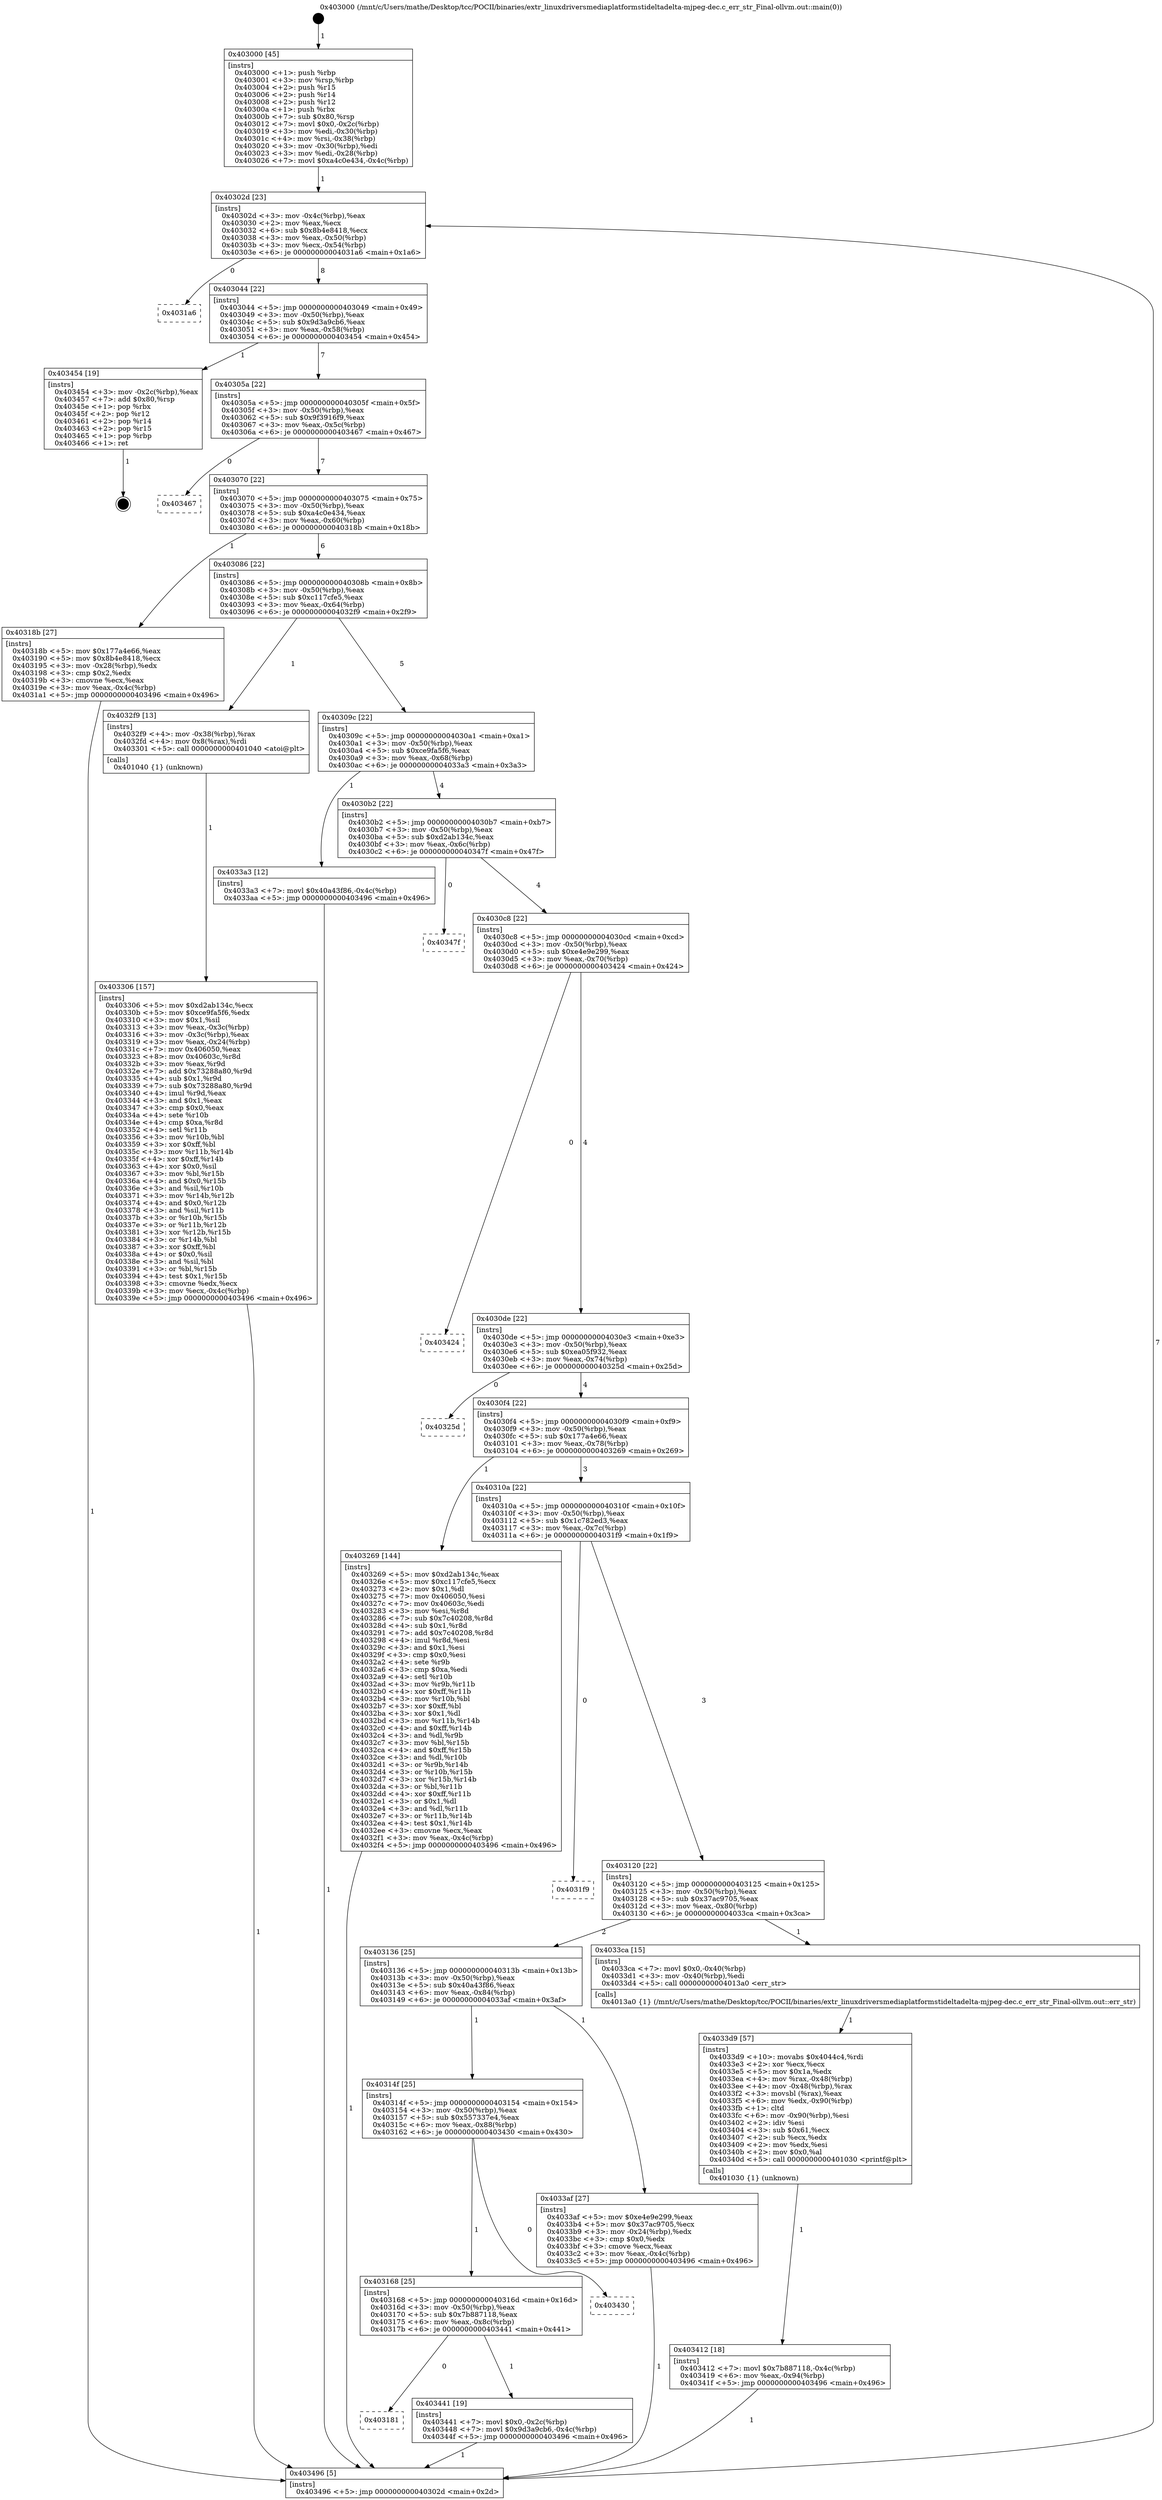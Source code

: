 digraph "0x403000" {
  label = "0x403000 (/mnt/c/Users/mathe/Desktop/tcc/POCII/binaries/extr_linuxdriversmediaplatformstideltadelta-mjpeg-dec.c_err_str_Final-ollvm.out::main(0))"
  labelloc = "t"
  node[shape=record]

  Entry [label="",width=0.3,height=0.3,shape=circle,fillcolor=black,style=filled]
  "0x40302d" [label="{
     0x40302d [23]\l
     | [instrs]\l
     &nbsp;&nbsp;0x40302d \<+3\>: mov -0x4c(%rbp),%eax\l
     &nbsp;&nbsp;0x403030 \<+2\>: mov %eax,%ecx\l
     &nbsp;&nbsp;0x403032 \<+6\>: sub $0x8b4e8418,%ecx\l
     &nbsp;&nbsp;0x403038 \<+3\>: mov %eax,-0x50(%rbp)\l
     &nbsp;&nbsp;0x40303b \<+3\>: mov %ecx,-0x54(%rbp)\l
     &nbsp;&nbsp;0x40303e \<+6\>: je 00000000004031a6 \<main+0x1a6\>\l
  }"]
  "0x4031a6" [label="{
     0x4031a6\l
  }", style=dashed]
  "0x403044" [label="{
     0x403044 [22]\l
     | [instrs]\l
     &nbsp;&nbsp;0x403044 \<+5\>: jmp 0000000000403049 \<main+0x49\>\l
     &nbsp;&nbsp;0x403049 \<+3\>: mov -0x50(%rbp),%eax\l
     &nbsp;&nbsp;0x40304c \<+5\>: sub $0x9d3a9cb6,%eax\l
     &nbsp;&nbsp;0x403051 \<+3\>: mov %eax,-0x58(%rbp)\l
     &nbsp;&nbsp;0x403054 \<+6\>: je 0000000000403454 \<main+0x454\>\l
  }"]
  Exit [label="",width=0.3,height=0.3,shape=circle,fillcolor=black,style=filled,peripheries=2]
  "0x403454" [label="{
     0x403454 [19]\l
     | [instrs]\l
     &nbsp;&nbsp;0x403454 \<+3\>: mov -0x2c(%rbp),%eax\l
     &nbsp;&nbsp;0x403457 \<+7\>: add $0x80,%rsp\l
     &nbsp;&nbsp;0x40345e \<+1\>: pop %rbx\l
     &nbsp;&nbsp;0x40345f \<+2\>: pop %r12\l
     &nbsp;&nbsp;0x403461 \<+2\>: pop %r14\l
     &nbsp;&nbsp;0x403463 \<+2\>: pop %r15\l
     &nbsp;&nbsp;0x403465 \<+1\>: pop %rbp\l
     &nbsp;&nbsp;0x403466 \<+1\>: ret\l
  }"]
  "0x40305a" [label="{
     0x40305a [22]\l
     | [instrs]\l
     &nbsp;&nbsp;0x40305a \<+5\>: jmp 000000000040305f \<main+0x5f\>\l
     &nbsp;&nbsp;0x40305f \<+3\>: mov -0x50(%rbp),%eax\l
     &nbsp;&nbsp;0x403062 \<+5\>: sub $0x9f3916f9,%eax\l
     &nbsp;&nbsp;0x403067 \<+3\>: mov %eax,-0x5c(%rbp)\l
     &nbsp;&nbsp;0x40306a \<+6\>: je 0000000000403467 \<main+0x467\>\l
  }"]
  "0x403181" [label="{
     0x403181\l
  }", style=dashed]
  "0x403467" [label="{
     0x403467\l
  }", style=dashed]
  "0x403070" [label="{
     0x403070 [22]\l
     | [instrs]\l
     &nbsp;&nbsp;0x403070 \<+5\>: jmp 0000000000403075 \<main+0x75\>\l
     &nbsp;&nbsp;0x403075 \<+3\>: mov -0x50(%rbp),%eax\l
     &nbsp;&nbsp;0x403078 \<+5\>: sub $0xa4c0e434,%eax\l
     &nbsp;&nbsp;0x40307d \<+3\>: mov %eax,-0x60(%rbp)\l
     &nbsp;&nbsp;0x403080 \<+6\>: je 000000000040318b \<main+0x18b\>\l
  }"]
  "0x403441" [label="{
     0x403441 [19]\l
     | [instrs]\l
     &nbsp;&nbsp;0x403441 \<+7\>: movl $0x0,-0x2c(%rbp)\l
     &nbsp;&nbsp;0x403448 \<+7\>: movl $0x9d3a9cb6,-0x4c(%rbp)\l
     &nbsp;&nbsp;0x40344f \<+5\>: jmp 0000000000403496 \<main+0x496\>\l
  }"]
  "0x40318b" [label="{
     0x40318b [27]\l
     | [instrs]\l
     &nbsp;&nbsp;0x40318b \<+5\>: mov $0x177a4e66,%eax\l
     &nbsp;&nbsp;0x403190 \<+5\>: mov $0x8b4e8418,%ecx\l
     &nbsp;&nbsp;0x403195 \<+3\>: mov -0x28(%rbp),%edx\l
     &nbsp;&nbsp;0x403198 \<+3\>: cmp $0x2,%edx\l
     &nbsp;&nbsp;0x40319b \<+3\>: cmovne %ecx,%eax\l
     &nbsp;&nbsp;0x40319e \<+3\>: mov %eax,-0x4c(%rbp)\l
     &nbsp;&nbsp;0x4031a1 \<+5\>: jmp 0000000000403496 \<main+0x496\>\l
  }"]
  "0x403086" [label="{
     0x403086 [22]\l
     | [instrs]\l
     &nbsp;&nbsp;0x403086 \<+5\>: jmp 000000000040308b \<main+0x8b\>\l
     &nbsp;&nbsp;0x40308b \<+3\>: mov -0x50(%rbp),%eax\l
     &nbsp;&nbsp;0x40308e \<+5\>: sub $0xc117cfe5,%eax\l
     &nbsp;&nbsp;0x403093 \<+3\>: mov %eax,-0x64(%rbp)\l
     &nbsp;&nbsp;0x403096 \<+6\>: je 00000000004032f9 \<main+0x2f9\>\l
  }"]
  "0x403496" [label="{
     0x403496 [5]\l
     | [instrs]\l
     &nbsp;&nbsp;0x403496 \<+5\>: jmp 000000000040302d \<main+0x2d\>\l
  }"]
  "0x403000" [label="{
     0x403000 [45]\l
     | [instrs]\l
     &nbsp;&nbsp;0x403000 \<+1\>: push %rbp\l
     &nbsp;&nbsp;0x403001 \<+3\>: mov %rsp,%rbp\l
     &nbsp;&nbsp;0x403004 \<+2\>: push %r15\l
     &nbsp;&nbsp;0x403006 \<+2\>: push %r14\l
     &nbsp;&nbsp;0x403008 \<+2\>: push %r12\l
     &nbsp;&nbsp;0x40300a \<+1\>: push %rbx\l
     &nbsp;&nbsp;0x40300b \<+7\>: sub $0x80,%rsp\l
     &nbsp;&nbsp;0x403012 \<+7\>: movl $0x0,-0x2c(%rbp)\l
     &nbsp;&nbsp;0x403019 \<+3\>: mov %edi,-0x30(%rbp)\l
     &nbsp;&nbsp;0x40301c \<+4\>: mov %rsi,-0x38(%rbp)\l
     &nbsp;&nbsp;0x403020 \<+3\>: mov -0x30(%rbp),%edi\l
     &nbsp;&nbsp;0x403023 \<+3\>: mov %edi,-0x28(%rbp)\l
     &nbsp;&nbsp;0x403026 \<+7\>: movl $0xa4c0e434,-0x4c(%rbp)\l
  }"]
  "0x403168" [label="{
     0x403168 [25]\l
     | [instrs]\l
     &nbsp;&nbsp;0x403168 \<+5\>: jmp 000000000040316d \<main+0x16d\>\l
     &nbsp;&nbsp;0x40316d \<+3\>: mov -0x50(%rbp),%eax\l
     &nbsp;&nbsp;0x403170 \<+5\>: sub $0x7b887118,%eax\l
     &nbsp;&nbsp;0x403175 \<+6\>: mov %eax,-0x8c(%rbp)\l
     &nbsp;&nbsp;0x40317b \<+6\>: je 0000000000403441 \<main+0x441\>\l
  }"]
  "0x4032f9" [label="{
     0x4032f9 [13]\l
     | [instrs]\l
     &nbsp;&nbsp;0x4032f9 \<+4\>: mov -0x38(%rbp),%rax\l
     &nbsp;&nbsp;0x4032fd \<+4\>: mov 0x8(%rax),%rdi\l
     &nbsp;&nbsp;0x403301 \<+5\>: call 0000000000401040 \<atoi@plt\>\l
     | [calls]\l
     &nbsp;&nbsp;0x401040 \{1\} (unknown)\l
  }"]
  "0x40309c" [label="{
     0x40309c [22]\l
     | [instrs]\l
     &nbsp;&nbsp;0x40309c \<+5\>: jmp 00000000004030a1 \<main+0xa1\>\l
     &nbsp;&nbsp;0x4030a1 \<+3\>: mov -0x50(%rbp),%eax\l
     &nbsp;&nbsp;0x4030a4 \<+5\>: sub $0xce9fa5f6,%eax\l
     &nbsp;&nbsp;0x4030a9 \<+3\>: mov %eax,-0x68(%rbp)\l
     &nbsp;&nbsp;0x4030ac \<+6\>: je 00000000004033a3 \<main+0x3a3\>\l
  }"]
  "0x403430" [label="{
     0x403430\l
  }", style=dashed]
  "0x4033a3" [label="{
     0x4033a3 [12]\l
     | [instrs]\l
     &nbsp;&nbsp;0x4033a3 \<+7\>: movl $0x40a43f86,-0x4c(%rbp)\l
     &nbsp;&nbsp;0x4033aa \<+5\>: jmp 0000000000403496 \<main+0x496\>\l
  }"]
  "0x4030b2" [label="{
     0x4030b2 [22]\l
     | [instrs]\l
     &nbsp;&nbsp;0x4030b2 \<+5\>: jmp 00000000004030b7 \<main+0xb7\>\l
     &nbsp;&nbsp;0x4030b7 \<+3\>: mov -0x50(%rbp),%eax\l
     &nbsp;&nbsp;0x4030ba \<+5\>: sub $0xd2ab134c,%eax\l
     &nbsp;&nbsp;0x4030bf \<+3\>: mov %eax,-0x6c(%rbp)\l
     &nbsp;&nbsp;0x4030c2 \<+6\>: je 000000000040347f \<main+0x47f\>\l
  }"]
  "0x403412" [label="{
     0x403412 [18]\l
     | [instrs]\l
     &nbsp;&nbsp;0x403412 \<+7\>: movl $0x7b887118,-0x4c(%rbp)\l
     &nbsp;&nbsp;0x403419 \<+6\>: mov %eax,-0x94(%rbp)\l
     &nbsp;&nbsp;0x40341f \<+5\>: jmp 0000000000403496 \<main+0x496\>\l
  }"]
  "0x40347f" [label="{
     0x40347f\l
  }", style=dashed]
  "0x4030c8" [label="{
     0x4030c8 [22]\l
     | [instrs]\l
     &nbsp;&nbsp;0x4030c8 \<+5\>: jmp 00000000004030cd \<main+0xcd\>\l
     &nbsp;&nbsp;0x4030cd \<+3\>: mov -0x50(%rbp),%eax\l
     &nbsp;&nbsp;0x4030d0 \<+5\>: sub $0xe4e9e299,%eax\l
     &nbsp;&nbsp;0x4030d5 \<+3\>: mov %eax,-0x70(%rbp)\l
     &nbsp;&nbsp;0x4030d8 \<+6\>: je 0000000000403424 \<main+0x424\>\l
  }"]
  "0x4033d9" [label="{
     0x4033d9 [57]\l
     | [instrs]\l
     &nbsp;&nbsp;0x4033d9 \<+10\>: movabs $0x4044c4,%rdi\l
     &nbsp;&nbsp;0x4033e3 \<+2\>: xor %ecx,%ecx\l
     &nbsp;&nbsp;0x4033e5 \<+5\>: mov $0x1a,%edx\l
     &nbsp;&nbsp;0x4033ea \<+4\>: mov %rax,-0x48(%rbp)\l
     &nbsp;&nbsp;0x4033ee \<+4\>: mov -0x48(%rbp),%rax\l
     &nbsp;&nbsp;0x4033f2 \<+3\>: movsbl (%rax),%eax\l
     &nbsp;&nbsp;0x4033f5 \<+6\>: mov %edx,-0x90(%rbp)\l
     &nbsp;&nbsp;0x4033fb \<+1\>: cltd\l
     &nbsp;&nbsp;0x4033fc \<+6\>: mov -0x90(%rbp),%esi\l
     &nbsp;&nbsp;0x403402 \<+2\>: idiv %esi\l
     &nbsp;&nbsp;0x403404 \<+3\>: sub $0x61,%ecx\l
     &nbsp;&nbsp;0x403407 \<+2\>: sub %ecx,%edx\l
     &nbsp;&nbsp;0x403409 \<+2\>: mov %edx,%esi\l
     &nbsp;&nbsp;0x40340b \<+2\>: mov $0x0,%al\l
     &nbsp;&nbsp;0x40340d \<+5\>: call 0000000000401030 \<printf@plt\>\l
     | [calls]\l
     &nbsp;&nbsp;0x401030 \{1\} (unknown)\l
  }"]
  "0x403424" [label="{
     0x403424\l
  }", style=dashed]
  "0x4030de" [label="{
     0x4030de [22]\l
     | [instrs]\l
     &nbsp;&nbsp;0x4030de \<+5\>: jmp 00000000004030e3 \<main+0xe3\>\l
     &nbsp;&nbsp;0x4030e3 \<+3\>: mov -0x50(%rbp),%eax\l
     &nbsp;&nbsp;0x4030e6 \<+5\>: sub $0xea05f932,%eax\l
     &nbsp;&nbsp;0x4030eb \<+3\>: mov %eax,-0x74(%rbp)\l
     &nbsp;&nbsp;0x4030ee \<+6\>: je 000000000040325d \<main+0x25d\>\l
  }"]
  "0x40314f" [label="{
     0x40314f [25]\l
     | [instrs]\l
     &nbsp;&nbsp;0x40314f \<+5\>: jmp 0000000000403154 \<main+0x154\>\l
     &nbsp;&nbsp;0x403154 \<+3\>: mov -0x50(%rbp),%eax\l
     &nbsp;&nbsp;0x403157 \<+5\>: sub $0x557337e4,%eax\l
     &nbsp;&nbsp;0x40315c \<+6\>: mov %eax,-0x88(%rbp)\l
     &nbsp;&nbsp;0x403162 \<+6\>: je 0000000000403430 \<main+0x430\>\l
  }"]
  "0x40325d" [label="{
     0x40325d\l
  }", style=dashed]
  "0x4030f4" [label="{
     0x4030f4 [22]\l
     | [instrs]\l
     &nbsp;&nbsp;0x4030f4 \<+5\>: jmp 00000000004030f9 \<main+0xf9\>\l
     &nbsp;&nbsp;0x4030f9 \<+3\>: mov -0x50(%rbp),%eax\l
     &nbsp;&nbsp;0x4030fc \<+5\>: sub $0x177a4e66,%eax\l
     &nbsp;&nbsp;0x403101 \<+3\>: mov %eax,-0x78(%rbp)\l
     &nbsp;&nbsp;0x403104 \<+6\>: je 0000000000403269 \<main+0x269\>\l
  }"]
  "0x4033af" [label="{
     0x4033af [27]\l
     | [instrs]\l
     &nbsp;&nbsp;0x4033af \<+5\>: mov $0xe4e9e299,%eax\l
     &nbsp;&nbsp;0x4033b4 \<+5\>: mov $0x37ac9705,%ecx\l
     &nbsp;&nbsp;0x4033b9 \<+3\>: mov -0x24(%rbp),%edx\l
     &nbsp;&nbsp;0x4033bc \<+3\>: cmp $0x0,%edx\l
     &nbsp;&nbsp;0x4033bf \<+3\>: cmove %ecx,%eax\l
     &nbsp;&nbsp;0x4033c2 \<+3\>: mov %eax,-0x4c(%rbp)\l
     &nbsp;&nbsp;0x4033c5 \<+5\>: jmp 0000000000403496 \<main+0x496\>\l
  }"]
  "0x403269" [label="{
     0x403269 [144]\l
     | [instrs]\l
     &nbsp;&nbsp;0x403269 \<+5\>: mov $0xd2ab134c,%eax\l
     &nbsp;&nbsp;0x40326e \<+5\>: mov $0xc117cfe5,%ecx\l
     &nbsp;&nbsp;0x403273 \<+2\>: mov $0x1,%dl\l
     &nbsp;&nbsp;0x403275 \<+7\>: mov 0x406050,%esi\l
     &nbsp;&nbsp;0x40327c \<+7\>: mov 0x40603c,%edi\l
     &nbsp;&nbsp;0x403283 \<+3\>: mov %esi,%r8d\l
     &nbsp;&nbsp;0x403286 \<+7\>: sub $0x7c40208,%r8d\l
     &nbsp;&nbsp;0x40328d \<+4\>: sub $0x1,%r8d\l
     &nbsp;&nbsp;0x403291 \<+7\>: add $0x7c40208,%r8d\l
     &nbsp;&nbsp;0x403298 \<+4\>: imul %r8d,%esi\l
     &nbsp;&nbsp;0x40329c \<+3\>: and $0x1,%esi\l
     &nbsp;&nbsp;0x40329f \<+3\>: cmp $0x0,%esi\l
     &nbsp;&nbsp;0x4032a2 \<+4\>: sete %r9b\l
     &nbsp;&nbsp;0x4032a6 \<+3\>: cmp $0xa,%edi\l
     &nbsp;&nbsp;0x4032a9 \<+4\>: setl %r10b\l
     &nbsp;&nbsp;0x4032ad \<+3\>: mov %r9b,%r11b\l
     &nbsp;&nbsp;0x4032b0 \<+4\>: xor $0xff,%r11b\l
     &nbsp;&nbsp;0x4032b4 \<+3\>: mov %r10b,%bl\l
     &nbsp;&nbsp;0x4032b7 \<+3\>: xor $0xff,%bl\l
     &nbsp;&nbsp;0x4032ba \<+3\>: xor $0x1,%dl\l
     &nbsp;&nbsp;0x4032bd \<+3\>: mov %r11b,%r14b\l
     &nbsp;&nbsp;0x4032c0 \<+4\>: and $0xff,%r14b\l
     &nbsp;&nbsp;0x4032c4 \<+3\>: and %dl,%r9b\l
     &nbsp;&nbsp;0x4032c7 \<+3\>: mov %bl,%r15b\l
     &nbsp;&nbsp;0x4032ca \<+4\>: and $0xff,%r15b\l
     &nbsp;&nbsp;0x4032ce \<+3\>: and %dl,%r10b\l
     &nbsp;&nbsp;0x4032d1 \<+3\>: or %r9b,%r14b\l
     &nbsp;&nbsp;0x4032d4 \<+3\>: or %r10b,%r15b\l
     &nbsp;&nbsp;0x4032d7 \<+3\>: xor %r15b,%r14b\l
     &nbsp;&nbsp;0x4032da \<+3\>: or %bl,%r11b\l
     &nbsp;&nbsp;0x4032dd \<+4\>: xor $0xff,%r11b\l
     &nbsp;&nbsp;0x4032e1 \<+3\>: or $0x1,%dl\l
     &nbsp;&nbsp;0x4032e4 \<+3\>: and %dl,%r11b\l
     &nbsp;&nbsp;0x4032e7 \<+3\>: or %r11b,%r14b\l
     &nbsp;&nbsp;0x4032ea \<+4\>: test $0x1,%r14b\l
     &nbsp;&nbsp;0x4032ee \<+3\>: cmovne %ecx,%eax\l
     &nbsp;&nbsp;0x4032f1 \<+3\>: mov %eax,-0x4c(%rbp)\l
     &nbsp;&nbsp;0x4032f4 \<+5\>: jmp 0000000000403496 \<main+0x496\>\l
  }"]
  "0x40310a" [label="{
     0x40310a [22]\l
     | [instrs]\l
     &nbsp;&nbsp;0x40310a \<+5\>: jmp 000000000040310f \<main+0x10f\>\l
     &nbsp;&nbsp;0x40310f \<+3\>: mov -0x50(%rbp),%eax\l
     &nbsp;&nbsp;0x403112 \<+5\>: sub $0x1c782ed3,%eax\l
     &nbsp;&nbsp;0x403117 \<+3\>: mov %eax,-0x7c(%rbp)\l
     &nbsp;&nbsp;0x40311a \<+6\>: je 00000000004031f9 \<main+0x1f9\>\l
  }"]
  "0x403306" [label="{
     0x403306 [157]\l
     | [instrs]\l
     &nbsp;&nbsp;0x403306 \<+5\>: mov $0xd2ab134c,%ecx\l
     &nbsp;&nbsp;0x40330b \<+5\>: mov $0xce9fa5f6,%edx\l
     &nbsp;&nbsp;0x403310 \<+3\>: mov $0x1,%sil\l
     &nbsp;&nbsp;0x403313 \<+3\>: mov %eax,-0x3c(%rbp)\l
     &nbsp;&nbsp;0x403316 \<+3\>: mov -0x3c(%rbp),%eax\l
     &nbsp;&nbsp;0x403319 \<+3\>: mov %eax,-0x24(%rbp)\l
     &nbsp;&nbsp;0x40331c \<+7\>: mov 0x406050,%eax\l
     &nbsp;&nbsp;0x403323 \<+8\>: mov 0x40603c,%r8d\l
     &nbsp;&nbsp;0x40332b \<+3\>: mov %eax,%r9d\l
     &nbsp;&nbsp;0x40332e \<+7\>: add $0x73288a80,%r9d\l
     &nbsp;&nbsp;0x403335 \<+4\>: sub $0x1,%r9d\l
     &nbsp;&nbsp;0x403339 \<+7\>: sub $0x73288a80,%r9d\l
     &nbsp;&nbsp;0x403340 \<+4\>: imul %r9d,%eax\l
     &nbsp;&nbsp;0x403344 \<+3\>: and $0x1,%eax\l
     &nbsp;&nbsp;0x403347 \<+3\>: cmp $0x0,%eax\l
     &nbsp;&nbsp;0x40334a \<+4\>: sete %r10b\l
     &nbsp;&nbsp;0x40334e \<+4\>: cmp $0xa,%r8d\l
     &nbsp;&nbsp;0x403352 \<+4\>: setl %r11b\l
     &nbsp;&nbsp;0x403356 \<+3\>: mov %r10b,%bl\l
     &nbsp;&nbsp;0x403359 \<+3\>: xor $0xff,%bl\l
     &nbsp;&nbsp;0x40335c \<+3\>: mov %r11b,%r14b\l
     &nbsp;&nbsp;0x40335f \<+4\>: xor $0xff,%r14b\l
     &nbsp;&nbsp;0x403363 \<+4\>: xor $0x0,%sil\l
     &nbsp;&nbsp;0x403367 \<+3\>: mov %bl,%r15b\l
     &nbsp;&nbsp;0x40336a \<+4\>: and $0x0,%r15b\l
     &nbsp;&nbsp;0x40336e \<+3\>: and %sil,%r10b\l
     &nbsp;&nbsp;0x403371 \<+3\>: mov %r14b,%r12b\l
     &nbsp;&nbsp;0x403374 \<+4\>: and $0x0,%r12b\l
     &nbsp;&nbsp;0x403378 \<+3\>: and %sil,%r11b\l
     &nbsp;&nbsp;0x40337b \<+3\>: or %r10b,%r15b\l
     &nbsp;&nbsp;0x40337e \<+3\>: or %r11b,%r12b\l
     &nbsp;&nbsp;0x403381 \<+3\>: xor %r12b,%r15b\l
     &nbsp;&nbsp;0x403384 \<+3\>: or %r14b,%bl\l
     &nbsp;&nbsp;0x403387 \<+3\>: xor $0xff,%bl\l
     &nbsp;&nbsp;0x40338a \<+4\>: or $0x0,%sil\l
     &nbsp;&nbsp;0x40338e \<+3\>: and %sil,%bl\l
     &nbsp;&nbsp;0x403391 \<+3\>: or %bl,%r15b\l
     &nbsp;&nbsp;0x403394 \<+4\>: test $0x1,%r15b\l
     &nbsp;&nbsp;0x403398 \<+3\>: cmovne %edx,%ecx\l
     &nbsp;&nbsp;0x40339b \<+3\>: mov %ecx,-0x4c(%rbp)\l
     &nbsp;&nbsp;0x40339e \<+5\>: jmp 0000000000403496 \<main+0x496\>\l
  }"]
  "0x403136" [label="{
     0x403136 [25]\l
     | [instrs]\l
     &nbsp;&nbsp;0x403136 \<+5\>: jmp 000000000040313b \<main+0x13b\>\l
     &nbsp;&nbsp;0x40313b \<+3\>: mov -0x50(%rbp),%eax\l
     &nbsp;&nbsp;0x40313e \<+5\>: sub $0x40a43f86,%eax\l
     &nbsp;&nbsp;0x403143 \<+6\>: mov %eax,-0x84(%rbp)\l
     &nbsp;&nbsp;0x403149 \<+6\>: je 00000000004033af \<main+0x3af\>\l
  }"]
  "0x4031f9" [label="{
     0x4031f9\l
  }", style=dashed]
  "0x403120" [label="{
     0x403120 [22]\l
     | [instrs]\l
     &nbsp;&nbsp;0x403120 \<+5\>: jmp 0000000000403125 \<main+0x125\>\l
     &nbsp;&nbsp;0x403125 \<+3\>: mov -0x50(%rbp),%eax\l
     &nbsp;&nbsp;0x403128 \<+5\>: sub $0x37ac9705,%eax\l
     &nbsp;&nbsp;0x40312d \<+3\>: mov %eax,-0x80(%rbp)\l
     &nbsp;&nbsp;0x403130 \<+6\>: je 00000000004033ca \<main+0x3ca\>\l
  }"]
  "0x4033ca" [label="{
     0x4033ca [15]\l
     | [instrs]\l
     &nbsp;&nbsp;0x4033ca \<+7\>: movl $0x0,-0x40(%rbp)\l
     &nbsp;&nbsp;0x4033d1 \<+3\>: mov -0x40(%rbp),%edi\l
     &nbsp;&nbsp;0x4033d4 \<+5\>: call 00000000004013a0 \<err_str\>\l
     | [calls]\l
     &nbsp;&nbsp;0x4013a0 \{1\} (/mnt/c/Users/mathe/Desktop/tcc/POCII/binaries/extr_linuxdriversmediaplatformstideltadelta-mjpeg-dec.c_err_str_Final-ollvm.out::err_str)\l
  }"]
  Entry -> "0x403000" [label=" 1"]
  "0x40302d" -> "0x4031a6" [label=" 0"]
  "0x40302d" -> "0x403044" [label=" 8"]
  "0x403454" -> Exit [label=" 1"]
  "0x403044" -> "0x403454" [label=" 1"]
  "0x403044" -> "0x40305a" [label=" 7"]
  "0x403441" -> "0x403496" [label=" 1"]
  "0x40305a" -> "0x403467" [label=" 0"]
  "0x40305a" -> "0x403070" [label=" 7"]
  "0x403168" -> "0x403181" [label=" 0"]
  "0x403070" -> "0x40318b" [label=" 1"]
  "0x403070" -> "0x403086" [label=" 6"]
  "0x40318b" -> "0x403496" [label=" 1"]
  "0x403000" -> "0x40302d" [label=" 1"]
  "0x403496" -> "0x40302d" [label=" 7"]
  "0x403168" -> "0x403441" [label=" 1"]
  "0x403086" -> "0x4032f9" [label=" 1"]
  "0x403086" -> "0x40309c" [label=" 5"]
  "0x40314f" -> "0x403168" [label=" 1"]
  "0x40309c" -> "0x4033a3" [label=" 1"]
  "0x40309c" -> "0x4030b2" [label=" 4"]
  "0x40314f" -> "0x403430" [label=" 0"]
  "0x4030b2" -> "0x40347f" [label=" 0"]
  "0x4030b2" -> "0x4030c8" [label=" 4"]
  "0x403412" -> "0x403496" [label=" 1"]
  "0x4030c8" -> "0x403424" [label=" 0"]
  "0x4030c8" -> "0x4030de" [label=" 4"]
  "0x4033d9" -> "0x403412" [label=" 1"]
  "0x4030de" -> "0x40325d" [label=" 0"]
  "0x4030de" -> "0x4030f4" [label=" 4"]
  "0x4033ca" -> "0x4033d9" [label=" 1"]
  "0x4030f4" -> "0x403269" [label=" 1"]
  "0x4030f4" -> "0x40310a" [label=" 3"]
  "0x403269" -> "0x403496" [label=" 1"]
  "0x4032f9" -> "0x403306" [label=" 1"]
  "0x403306" -> "0x403496" [label=" 1"]
  "0x4033a3" -> "0x403496" [label=" 1"]
  "0x4033af" -> "0x403496" [label=" 1"]
  "0x40310a" -> "0x4031f9" [label=" 0"]
  "0x40310a" -> "0x403120" [label=" 3"]
  "0x403136" -> "0x4033af" [label=" 1"]
  "0x403120" -> "0x4033ca" [label=" 1"]
  "0x403120" -> "0x403136" [label=" 2"]
  "0x403136" -> "0x40314f" [label=" 1"]
}
